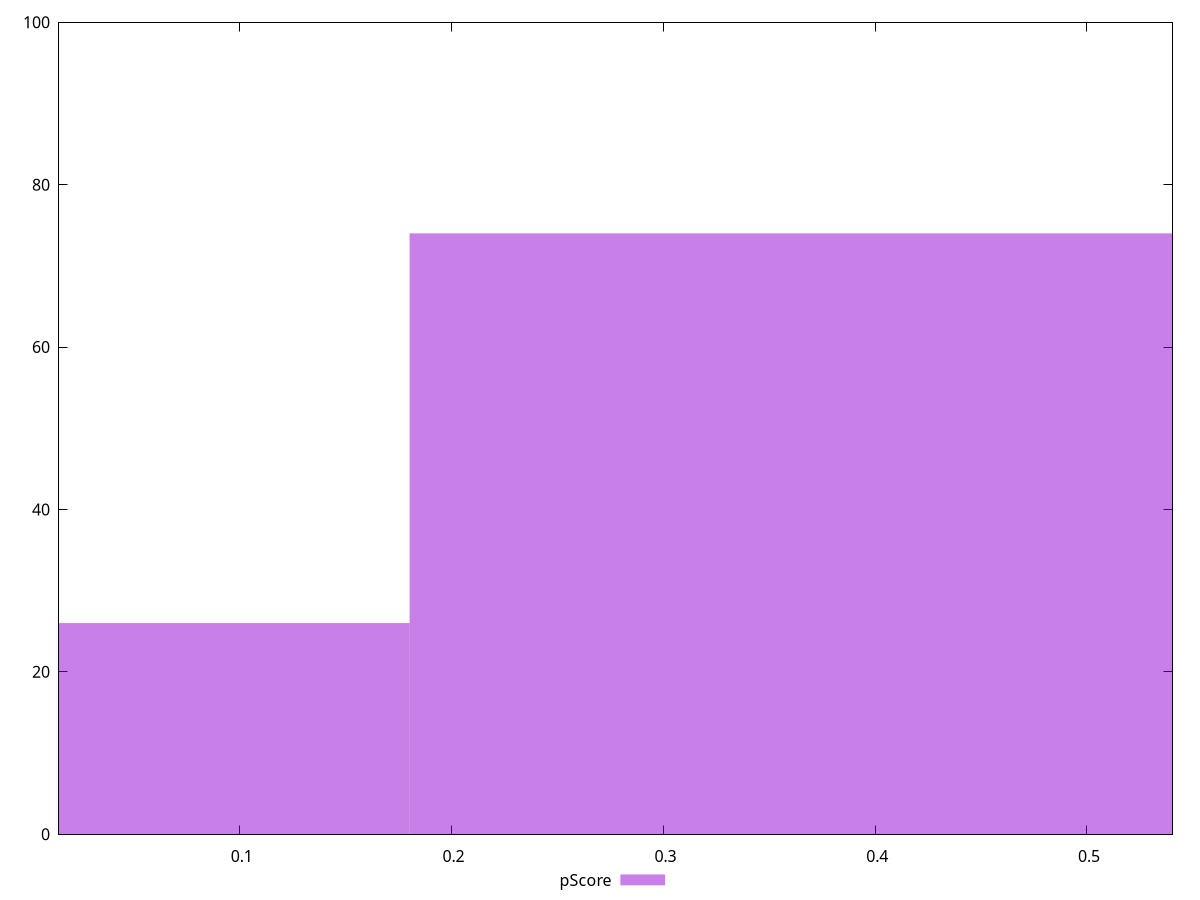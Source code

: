 reset

$pScore <<EOF
0.3602945084206036 74
0 26
EOF

set key outside below
set boxwidth 0.3602945084206036
set xrange [0.014612384773550091:0.5403833430961996]
set yrange [0:100]
set trange [0:100]
set style fill transparent solid 0.5 noborder
set terminal svg size 640, 490 enhanced background rgb 'white'
set output "report_00015_2021-02-09T16-11-33.973Z/first-cpu-idle/samples/pages/pScore/histogram.svg"

plot $pScore title "pScore" with boxes

reset
